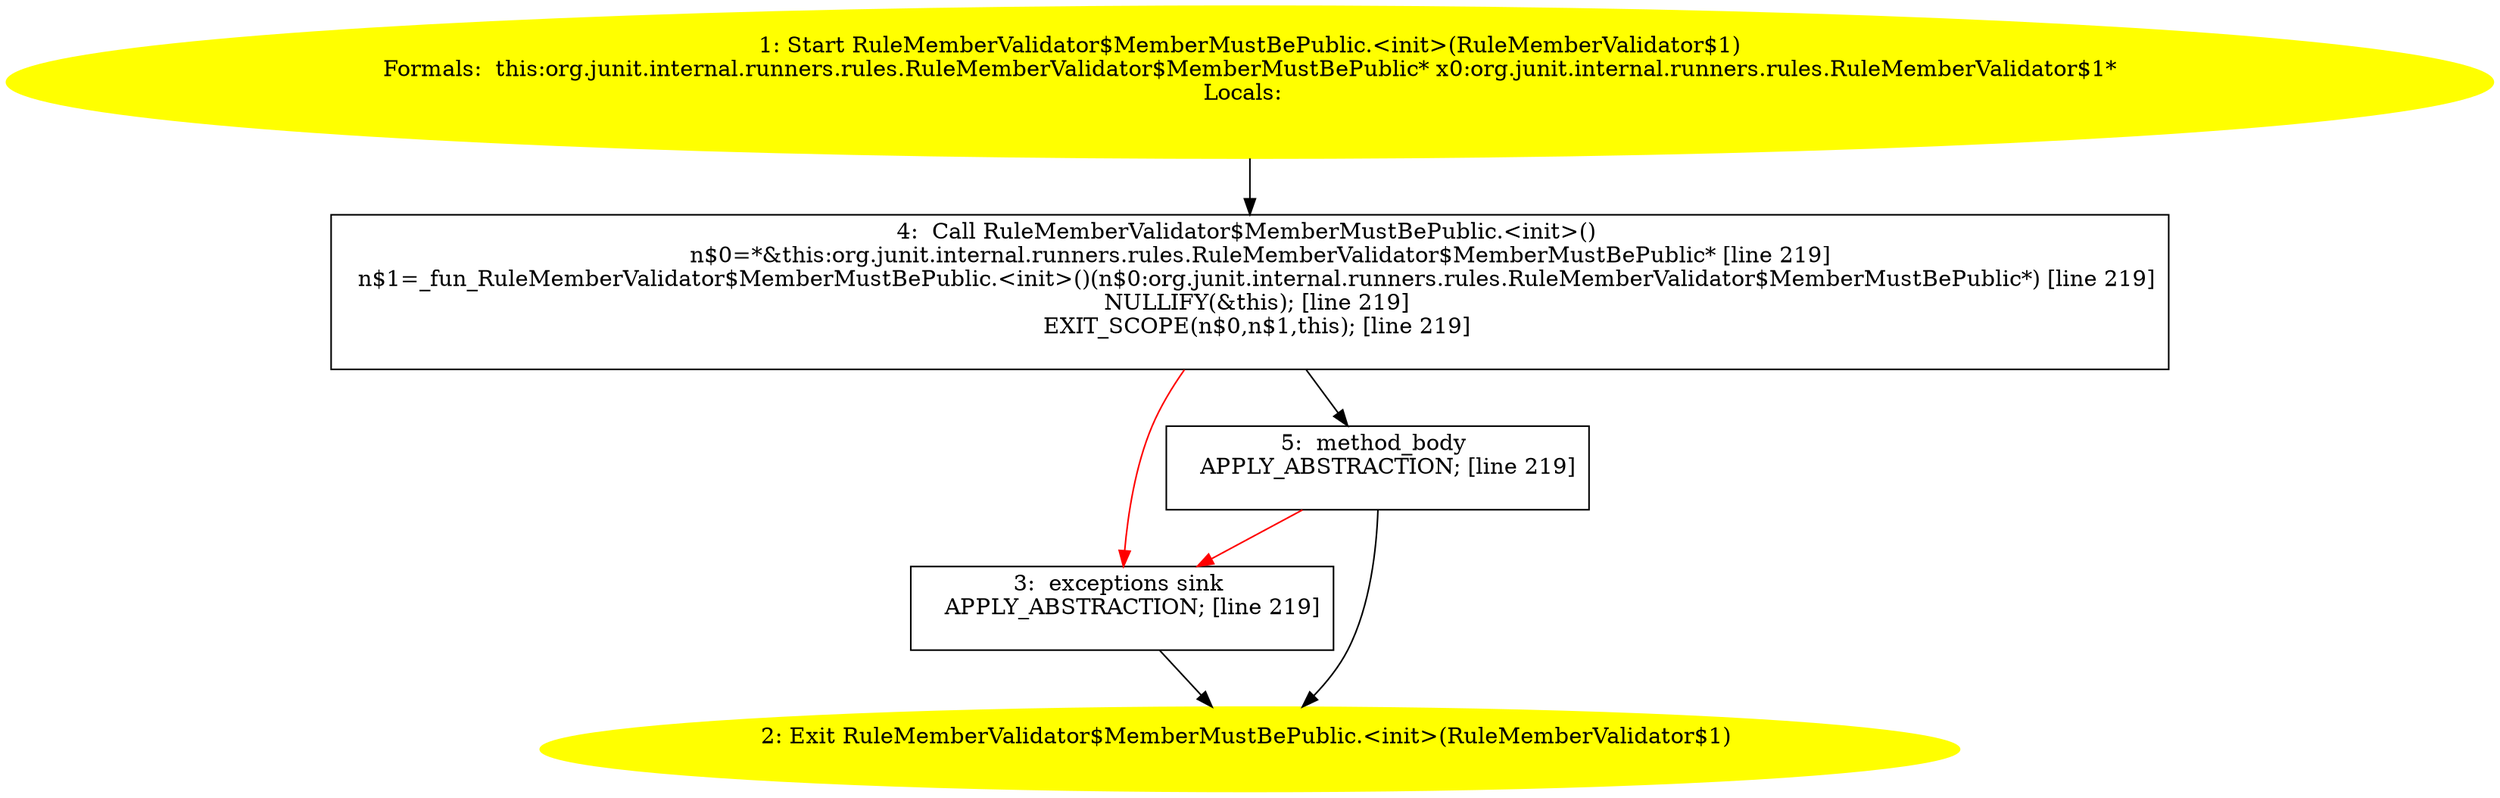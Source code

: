 /* @generated */
digraph cfg {
"org.junit.internal.runners.rules.RuleMemberValidator$MemberMustBePublic.<init>(org.junit.internal.ru.5378ed01dbfb72cc2e87fd8de399190c_1" [label="1: Start RuleMemberValidator$MemberMustBePublic.<init>(RuleMemberValidator$1)\nFormals:  this:org.junit.internal.runners.rules.RuleMemberValidator$MemberMustBePublic* x0:org.junit.internal.runners.rules.RuleMemberValidator$1*\nLocals:  \n  " color=yellow style=filled]
	

	 "org.junit.internal.runners.rules.RuleMemberValidator$MemberMustBePublic.<init>(org.junit.internal.ru.5378ed01dbfb72cc2e87fd8de399190c_1" -> "org.junit.internal.runners.rules.RuleMemberValidator$MemberMustBePublic.<init>(org.junit.internal.ru.5378ed01dbfb72cc2e87fd8de399190c_4" ;
"org.junit.internal.runners.rules.RuleMemberValidator$MemberMustBePublic.<init>(org.junit.internal.ru.5378ed01dbfb72cc2e87fd8de399190c_2" [label="2: Exit RuleMemberValidator$MemberMustBePublic.<init>(RuleMemberValidator$1) \n  " color=yellow style=filled]
	

"org.junit.internal.runners.rules.RuleMemberValidator$MemberMustBePublic.<init>(org.junit.internal.ru.5378ed01dbfb72cc2e87fd8de399190c_3" [label="3:  exceptions sink \n   APPLY_ABSTRACTION; [line 219]\n " shape="box"]
	

	 "org.junit.internal.runners.rules.RuleMemberValidator$MemberMustBePublic.<init>(org.junit.internal.ru.5378ed01dbfb72cc2e87fd8de399190c_3" -> "org.junit.internal.runners.rules.RuleMemberValidator$MemberMustBePublic.<init>(org.junit.internal.ru.5378ed01dbfb72cc2e87fd8de399190c_2" ;
"org.junit.internal.runners.rules.RuleMemberValidator$MemberMustBePublic.<init>(org.junit.internal.ru.5378ed01dbfb72cc2e87fd8de399190c_4" [label="4:  Call RuleMemberValidator$MemberMustBePublic.<init>() \n   n$0=*&this:org.junit.internal.runners.rules.RuleMemberValidator$MemberMustBePublic* [line 219]\n  n$1=_fun_RuleMemberValidator$MemberMustBePublic.<init>()(n$0:org.junit.internal.runners.rules.RuleMemberValidator$MemberMustBePublic*) [line 219]\n  NULLIFY(&this); [line 219]\n  EXIT_SCOPE(n$0,n$1,this); [line 219]\n " shape="box"]
	

	 "org.junit.internal.runners.rules.RuleMemberValidator$MemberMustBePublic.<init>(org.junit.internal.ru.5378ed01dbfb72cc2e87fd8de399190c_4" -> "org.junit.internal.runners.rules.RuleMemberValidator$MemberMustBePublic.<init>(org.junit.internal.ru.5378ed01dbfb72cc2e87fd8de399190c_5" ;
	 "org.junit.internal.runners.rules.RuleMemberValidator$MemberMustBePublic.<init>(org.junit.internal.ru.5378ed01dbfb72cc2e87fd8de399190c_4" -> "org.junit.internal.runners.rules.RuleMemberValidator$MemberMustBePublic.<init>(org.junit.internal.ru.5378ed01dbfb72cc2e87fd8de399190c_3" [color="red" ];
"org.junit.internal.runners.rules.RuleMemberValidator$MemberMustBePublic.<init>(org.junit.internal.ru.5378ed01dbfb72cc2e87fd8de399190c_5" [label="5:  method_body \n   APPLY_ABSTRACTION; [line 219]\n " shape="box"]
	

	 "org.junit.internal.runners.rules.RuleMemberValidator$MemberMustBePublic.<init>(org.junit.internal.ru.5378ed01dbfb72cc2e87fd8de399190c_5" -> "org.junit.internal.runners.rules.RuleMemberValidator$MemberMustBePublic.<init>(org.junit.internal.ru.5378ed01dbfb72cc2e87fd8de399190c_2" ;
	 "org.junit.internal.runners.rules.RuleMemberValidator$MemberMustBePublic.<init>(org.junit.internal.ru.5378ed01dbfb72cc2e87fd8de399190c_5" -> "org.junit.internal.runners.rules.RuleMemberValidator$MemberMustBePublic.<init>(org.junit.internal.ru.5378ed01dbfb72cc2e87fd8de399190c_3" [color="red" ];
}
